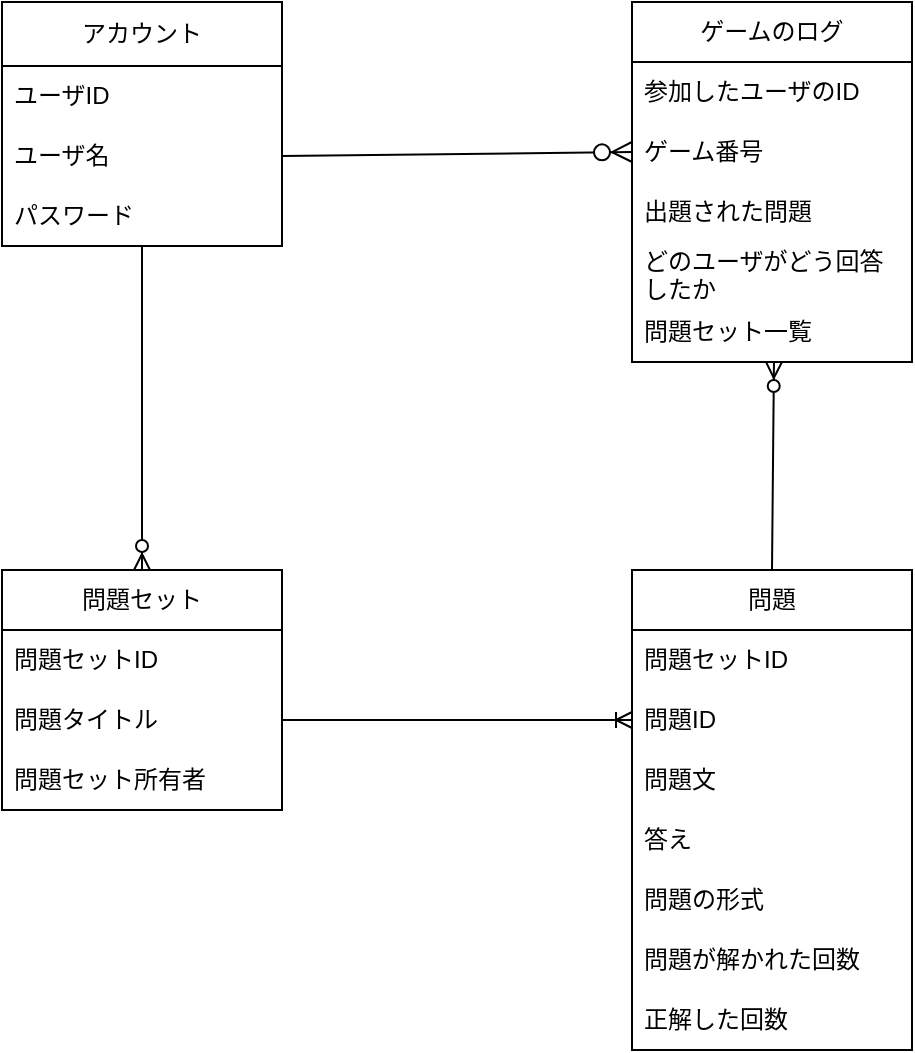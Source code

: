 <mxfile version="24.5.4" type="device">
  <diagram name="ページ1" id="EYmv42VQTT-ELu7vDIaK">
    <mxGraphModel dx="1666" dy="1142" grid="0" gridSize="10" guides="1" tooltips="1" connect="1" arrows="1" fold="1" page="0" pageScale="1" pageWidth="827" pageHeight="1169" math="0" shadow="0">
      <root>
        <mxCell id="0" />
        <mxCell id="1" parent="0" />
        <mxCell id="jnle7haWTAM7p2trKdZ5-4" value="アカウント" style="swimlane;fontStyle=0;childLayout=stackLayout;horizontal=1;startSize=32;horizontalStack=0;resizeParent=1;resizeParentMax=0;resizeLast=0;collapsible=1;marginBottom=0;whiteSpace=wrap;html=1;" parent="1" vertex="1">
          <mxGeometry x="-39" y="-21" width="140" height="122" as="geometry">
            <mxRectangle x="-39" y="-21" width="95" height="30" as="alternateBounds" />
          </mxGeometry>
        </mxCell>
        <mxCell id="jnle7haWTAM7p2trKdZ5-5" value="ユーザID" style="text;strokeColor=none;fillColor=none;align=left;verticalAlign=middle;spacingLeft=4;spacingRight=4;overflow=hidden;points=[[0,0.5],[1,0.5]];portConstraint=eastwest;rotatable=0;whiteSpace=wrap;html=1;" parent="jnle7haWTAM7p2trKdZ5-4" vertex="1">
          <mxGeometry y="32" width="140" height="30" as="geometry" />
        </mxCell>
        <mxCell id="jnle7haWTAM7p2trKdZ5-7" value="ユーザ名" style="text;strokeColor=none;fillColor=none;align=left;verticalAlign=middle;spacingLeft=4;spacingRight=4;overflow=hidden;points=[[0,0.5],[1,0.5]];portConstraint=eastwest;rotatable=0;whiteSpace=wrap;html=1;" parent="jnle7haWTAM7p2trKdZ5-4" vertex="1">
          <mxGeometry y="62" width="140" height="30" as="geometry" />
        </mxCell>
        <mxCell id="jnle7haWTAM7p2trKdZ5-9" value="パスワード" style="text;strokeColor=none;fillColor=none;align=left;verticalAlign=middle;spacingLeft=4;spacingRight=4;overflow=hidden;points=[[0,0.5],[1,0.5]];portConstraint=eastwest;rotatable=0;whiteSpace=wrap;html=1;" parent="jnle7haWTAM7p2trKdZ5-4" vertex="1">
          <mxGeometry y="92" width="140" height="30" as="geometry" />
        </mxCell>
        <mxCell id="jnle7haWTAM7p2trKdZ5-10" value="ゲームのログ" style="swimlane;fontStyle=0;childLayout=stackLayout;horizontal=1;startSize=30;horizontalStack=0;resizeParent=1;resizeParentMax=0;resizeLast=0;collapsible=1;marginBottom=0;whiteSpace=wrap;html=1;" parent="1" vertex="1">
          <mxGeometry x="276" y="-21" width="140" height="180" as="geometry" />
        </mxCell>
        <mxCell id="jnle7haWTAM7p2trKdZ5-11" value="参加したユーザのID" style="text;strokeColor=none;fillColor=none;align=left;verticalAlign=middle;spacingLeft=4;spacingRight=4;overflow=hidden;points=[[0,0.5],[1,0.5]];portConstraint=eastwest;rotatable=0;whiteSpace=wrap;html=1;" parent="jnle7haWTAM7p2trKdZ5-10" vertex="1">
          <mxGeometry y="30" width="140" height="30" as="geometry" />
        </mxCell>
        <mxCell id="jnle7haWTAM7p2trKdZ5-12" value="ゲーム番号" style="text;strokeColor=none;fillColor=none;align=left;verticalAlign=middle;spacingLeft=4;spacingRight=4;overflow=hidden;points=[[0,0.5],[1,0.5]];portConstraint=eastwest;rotatable=0;whiteSpace=wrap;html=1;" parent="jnle7haWTAM7p2trKdZ5-10" vertex="1">
          <mxGeometry y="60" width="140" height="30" as="geometry" />
        </mxCell>
        <mxCell id="jnle7haWTAM7p2trKdZ5-13" value="出題された問題" style="text;strokeColor=none;fillColor=none;align=left;verticalAlign=middle;spacingLeft=4;spacingRight=4;overflow=hidden;points=[[0,0.5],[1,0.5]];portConstraint=eastwest;rotatable=0;whiteSpace=wrap;html=1;" parent="jnle7haWTAM7p2trKdZ5-10" vertex="1">
          <mxGeometry y="90" width="140" height="30" as="geometry" />
        </mxCell>
        <mxCell id="jnle7haWTAM7p2trKdZ5-14" value="どのユーザがどう回答したか" style="text;strokeColor=none;fillColor=none;align=left;verticalAlign=middle;spacingLeft=4;spacingRight=4;overflow=hidden;points=[[0,0.5],[1,0.5]];portConstraint=eastwest;rotatable=0;whiteSpace=wrap;html=1;" parent="jnle7haWTAM7p2trKdZ5-10" vertex="1">
          <mxGeometry y="120" width="140" height="30" as="geometry" />
        </mxCell>
        <mxCell id="jnle7haWTAM7p2trKdZ5-15" value="問題セット一覧" style="text;strokeColor=none;fillColor=none;align=left;verticalAlign=middle;spacingLeft=4;spacingRight=4;overflow=hidden;points=[[0,0.5],[1,0.5]];portConstraint=eastwest;rotatable=0;whiteSpace=wrap;html=1;" parent="jnle7haWTAM7p2trKdZ5-10" vertex="1">
          <mxGeometry y="150" width="140" height="30" as="geometry" />
        </mxCell>
        <mxCell id="jnle7haWTAM7p2trKdZ5-16" value="問題セット" style="swimlane;fontStyle=0;childLayout=stackLayout;horizontal=1;startSize=30;horizontalStack=0;resizeParent=1;resizeParentMax=0;resizeLast=0;collapsible=1;marginBottom=0;whiteSpace=wrap;html=1;" parent="1" vertex="1">
          <mxGeometry x="-39" y="263" width="140" height="120" as="geometry" />
        </mxCell>
        <mxCell id="jnle7haWTAM7p2trKdZ5-17" value="問題セットID" style="text;strokeColor=none;fillColor=none;align=left;verticalAlign=middle;spacingLeft=4;spacingRight=4;overflow=hidden;points=[[0,0.5],[1,0.5]];portConstraint=eastwest;rotatable=0;whiteSpace=wrap;html=1;" parent="jnle7haWTAM7p2trKdZ5-16" vertex="1">
          <mxGeometry y="30" width="140" height="30" as="geometry" />
        </mxCell>
        <mxCell id="jnle7haWTAM7p2trKdZ5-18" value="問題タイトル" style="text;strokeColor=none;fillColor=none;align=left;verticalAlign=middle;spacingLeft=4;spacingRight=4;overflow=hidden;points=[[0,0.5],[1,0.5]];portConstraint=eastwest;rotatable=0;whiteSpace=wrap;html=1;" parent="jnle7haWTAM7p2trKdZ5-16" vertex="1">
          <mxGeometry y="60" width="140" height="30" as="geometry" />
        </mxCell>
        <mxCell id="jnle7haWTAM7p2trKdZ5-19" value="問題セット所有者" style="text;strokeColor=none;fillColor=none;align=left;verticalAlign=middle;spacingLeft=4;spacingRight=4;overflow=hidden;points=[[0,0.5],[1,0.5]];portConstraint=eastwest;rotatable=0;whiteSpace=wrap;html=1;" parent="jnle7haWTAM7p2trKdZ5-16" vertex="1">
          <mxGeometry y="90" width="140" height="30" as="geometry" />
        </mxCell>
        <mxCell id="jnle7haWTAM7p2trKdZ5-20" value="問題" style="swimlane;fontStyle=0;childLayout=stackLayout;horizontal=1;startSize=30;horizontalStack=0;resizeParent=1;resizeParentMax=0;resizeLast=0;collapsible=1;marginBottom=0;whiteSpace=wrap;html=1;" parent="1" vertex="1">
          <mxGeometry x="276" y="263" width="140" height="240" as="geometry" />
        </mxCell>
        <mxCell id="jnle7haWTAM7p2trKdZ5-21" value="問題セットID" style="text;strokeColor=none;fillColor=none;align=left;verticalAlign=middle;spacingLeft=4;spacingRight=4;overflow=hidden;points=[[0,0.5],[1,0.5]];portConstraint=eastwest;rotatable=0;whiteSpace=wrap;html=1;" parent="jnle7haWTAM7p2trKdZ5-20" vertex="1">
          <mxGeometry y="30" width="140" height="30" as="geometry" />
        </mxCell>
        <mxCell id="jnle7haWTAM7p2trKdZ5-22" value="問題ID" style="text;strokeColor=none;fillColor=none;align=left;verticalAlign=middle;spacingLeft=4;spacingRight=4;overflow=hidden;points=[[0,0.5],[1,0.5]];portConstraint=eastwest;rotatable=0;whiteSpace=wrap;html=1;" parent="jnle7haWTAM7p2trKdZ5-20" vertex="1">
          <mxGeometry y="60" width="140" height="30" as="geometry" />
        </mxCell>
        <mxCell id="jnle7haWTAM7p2trKdZ5-23" value="問題文" style="text;strokeColor=none;fillColor=none;align=left;verticalAlign=middle;spacingLeft=4;spacingRight=4;overflow=hidden;points=[[0,0.5],[1,0.5]];portConstraint=eastwest;rotatable=0;whiteSpace=wrap;html=1;" parent="jnle7haWTAM7p2trKdZ5-20" vertex="1">
          <mxGeometry y="90" width="140" height="30" as="geometry" />
        </mxCell>
        <mxCell id="jnle7haWTAM7p2trKdZ5-24" value="答え" style="text;strokeColor=none;fillColor=none;align=left;verticalAlign=middle;spacingLeft=4;spacingRight=4;overflow=hidden;points=[[0,0.5],[1,0.5]];portConstraint=eastwest;rotatable=0;whiteSpace=wrap;html=1;" parent="jnle7haWTAM7p2trKdZ5-20" vertex="1">
          <mxGeometry y="120" width="140" height="30" as="geometry" />
        </mxCell>
        <mxCell id="jnle7haWTAM7p2trKdZ5-25" value="問題の形式" style="text;strokeColor=none;fillColor=none;align=left;verticalAlign=middle;spacingLeft=4;spacingRight=4;overflow=hidden;points=[[0,0.5],[1,0.5]];portConstraint=eastwest;rotatable=0;whiteSpace=wrap;html=1;" parent="jnle7haWTAM7p2trKdZ5-20" vertex="1">
          <mxGeometry y="150" width="140" height="30" as="geometry" />
        </mxCell>
        <mxCell id="jnle7haWTAM7p2trKdZ5-26" value="問題が解かれた回数" style="text;strokeColor=none;fillColor=none;align=left;verticalAlign=middle;spacingLeft=4;spacingRight=4;overflow=hidden;points=[[0,0.5],[1,0.5]];portConstraint=eastwest;rotatable=0;whiteSpace=wrap;html=1;" parent="jnle7haWTAM7p2trKdZ5-20" vertex="1">
          <mxGeometry y="180" width="140" height="30" as="geometry" />
        </mxCell>
        <mxCell id="jnle7haWTAM7p2trKdZ5-27" value="正解した回数" style="text;strokeColor=none;fillColor=none;align=left;verticalAlign=middle;spacingLeft=4;spacingRight=4;overflow=hidden;points=[[0,0.5],[1,0.5]];portConstraint=eastwest;rotatable=0;whiteSpace=wrap;html=1;" parent="jnle7haWTAM7p2trKdZ5-20" vertex="1">
          <mxGeometry y="210" width="140" height="30" as="geometry" />
        </mxCell>
        <mxCell id="jnle7haWTAM7p2trKdZ5-34" value="" style="fontSize=12;html=1;endArrow=ERzeroToMany;endFill=1;rounded=0;startSize=8;endSize=8;exitX=1;exitY=0.5;exitDx=0;exitDy=0;entryX=0;entryY=0.5;entryDx=0;entryDy=0;" parent="1" source="jnle7haWTAM7p2trKdZ5-7" target="jnle7haWTAM7p2trKdZ5-12" edge="1">
          <mxGeometry width="100" height="100" relative="1" as="geometry">
            <mxPoint x="-45" y="243" as="sourcePoint" />
            <mxPoint x="264" y="78" as="targetPoint" />
          </mxGeometry>
        </mxCell>
        <mxCell id="tAFY0HZINkaHFuz5J5XJ-2" value="" style="fontSize=12;html=1;endArrow=ERzeroToMany;endFill=1;rounded=0;entryX=0.507;entryY=1;entryDx=0;entryDy=0;entryPerimeter=0;exitX=0.5;exitY=0;exitDx=0;exitDy=0;" parent="1" source="jnle7haWTAM7p2trKdZ5-20" target="jnle7haWTAM7p2trKdZ5-15" edge="1">
          <mxGeometry width="100" height="100" relative="1" as="geometry">
            <mxPoint x="445" y="222" as="sourcePoint" />
            <mxPoint x="-91" y="396" as="targetPoint" />
          </mxGeometry>
        </mxCell>
        <mxCell id="tAFY0HZINkaHFuz5J5XJ-3" value="" style="fontSize=12;html=1;endArrow=ERoneToMany;rounded=0;entryX=0;entryY=0.5;entryDx=0;entryDy=0;exitX=1;exitY=0.5;exitDx=0;exitDy=0;" parent="1" source="jnle7haWTAM7p2trKdZ5-18" target="jnle7haWTAM7p2trKdZ5-22" edge="1">
          <mxGeometry width="100" height="100" relative="1" as="geometry">
            <mxPoint x="-189" y="129" as="sourcePoint" />
            <mxPoint x="-189" y="291" as="targetPoint" />
          </mxGeometry>
        </mxCell>
        <mxCell id="tAFY0HZINkaHFuz5J5XJ-4" value="" style="fontSize=12;html=1;endArrow=ERzeroToMany;endFill=1;rounded=0;" parent="1" source="jnle7haWTAM7p2trKdZ5-9" target="jnle7haWTAM7p2trKdZ5-16" edge="1">
          <mxGeometry width="100" height="100" relative="1" as="geometry">
            <mxPoint x="143" y="311" as="sourcePoint" />
            <mxPoint x="243" y="211" as="targetPoint" />
          </mxGeometry>
        </mxCell>
      </root>
    </mxGraphModel>
  </diagram>
</mxfile>
